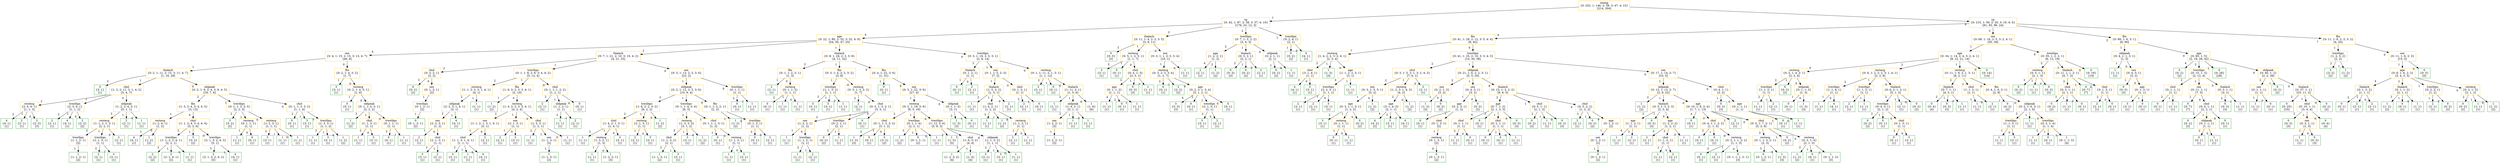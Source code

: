 digraph Tree {
node [shape=box, style=filled, fillcolor="#FFFFFF"] ;0 [color="#F4B80A", label="exang
{0: 252, 1: 146, 2: 58, 3: 47, 4: 15}
[214, 304]"]
1 [color="#F4B80A", label="cp
{0: 42, 1: 87, 2: 38, 3: 37, 4: 10}
[176, 23, 12, 3]"]
2 [color="#F4B80A", label="age
{0: 22, 1: 80, 2: 33, 3: 32, 4: 9}
[54, 50, 47, 25]"]
3 [color="#F4B80A", label="sex
{0: 4, 1: 15, 2: 15, 3: 13, 4: 7}
[46, 8]"]
4 [color="#F4B80A", label="thalach
{0: 2, 1: 11, 2: 15, 3: 11, 4: 7}
[1, 16, 29]"]
5 [color="#008000", label="3
{3: 1}
[1]"]
4 -> 5 [labeldistance=2.5, labelangle=45, headlabel="2"]
6 [color="#F4B80A", label="chol
{1: 2, 2: 11, 3: 1, 4: 2}
[5, 4, 7]"]
7 [color="#F4B80A", label="restecg
{2: 4, 4: 1}
[1, 1, 3]"]
8 [color="#008000", label="4
{4: 1}
[1]"]
7 -> 8 [labeldistance=2.5, labelangle=45, headlabel="2"]
9 [color="#008000", label="2
{2: 1}
[1]"]
7 -> 9 [labeldistance=2.5, labelangle=45, headlabel="1"]
10 [color="#008000", label="2
{2: 3}
[3]"]
7 -> 10 [labeldistance=2.5, labelangle=45, headlabel="0"]
6 -> 7 [labeldistance=2.5, labelangle=45, headlabel="2"]
11 [color="#F4B80A", label="trestbps
{2: 3, 4: 1}
[1, 1, 2]"]
12 [color="#008000", label="2
{2: 1}
[1]"]
11 -> 12 [labeldistance=2.5, labelangle=45, headlabel="2"]
13 [color="#008000", label="4
{4: 1}
[1]"]
11 -> 13 [labeldistance=2.5, labelangle=45, headlabel="1"]
14 [color="#008000", label="2
{2: 2}
[2]"]
11 -> 14 [labeldistance=2.5, labelangle=45, headlabel="0"]
6 -> 11 [labeldistance=2.5, labelangle=45, headlabel="1"]
15 [color="#F4B80A", label="oldpeak
{1: 2, 2: 4, 3: 1}
[5, 1, 1]"]
16 [color="#F4B80A", label="restecg
{1: 1, 2: 3, 3: 1}
[2, 2, 1]"]
17 [color="#F4B80A", label="trestbps
{1: 1, 2: 1}
[2]"]
18 [color="#008000", label="1
{1: 1, 2: 1}
[2]"]
17 -> 18 [labeldistance=2.5, labelangle=45, headlabel="1"]
16 -> 17 [labeldistance=2.5, labelangle=45, headlabel="2"]
19 [color="#F4B80A", label="trestbps
{2: 1, 3: 1}
[1, 1]"]
20 [color="#008000", label="2
{2: 1}
[1]"]
19 -> 20 [labeldistance=2.5, labelangle=45, headlabel="2"]
21 [color="#008000", label="3
{3: 1}
[1]"]
19 -> 21 [labeldistance=2.5, labelangle=45, headlabel="1"]
16 -> 19 [labeldistance=2.5, labelangle=45, headlabel="1"]
22 [color="#008000", label="2
{2: 1}
[1]"]
16 -> 22 [labeldistance=2.5, labelangle=45, headlabel="0"]
15 -> 16 [labeldistance=2.5, labelangle=45, headlabel="2"]
23 [color="#008000", label="2
{2: 1}
[1]"]
15 -> 23 [labeldistance=2.5, labelangle=45, headlabel="1"]
24 [color="#008000", label="1
{1: 1}
[1]"]
15 -> 24 [labeldistance=2.5, labelangle=45, headlabel="0"]
6 -> 15 [labeldistance=2.5, labelangle=45, headlabel="0"]
4 -> 6 [labeldistance=2.5, labelangle=45, headlabel="1"]
25 [color="#F4B80A", label="oldpeak
{0: 2, 1: 9, 2: 4, 3: 9, 4: 5}
[16, 7, 6]"]
26 [color="#F4B80A", label="fbs
{1: 3, 2: 4, 3: 4, 4: 5}
[3, 13]"]
27 [color="#F4B80A", label="restecg
{1: 2, 4: 1}
[1, 2]"]
28 [color="#008000", label="4
{4: 1}
[1]"]
27 -> 28 [labeldistance=2.5, labelangle=45, headlabel="1"]
29 [color="#008000", label="1
{1: 2}
[2]"]
27 -> 29 [labeldistance=2.5, labelangle=45, headlabel="0"]
26 -> 27 [labeldistance=2.5, labelangle=45, headlabel="1"]
30 [color="#F4B80A", label="chol
{1: 1, 2: 4, 3: 4, 4: 4}
[5, 2, 6]"]
31 [color="#F4B80A", label="trestbps
{1: 1, 2: 3, 4: 1}
[2, 2, 1]"]
32 [color="#008000", label="2
{2: 2}
[2]"]
31 -> 32 [labeldistance=2.5, labelangle=45, headlabel="2"]
33 [color="#008000", label="2
{2: 1, 4: 1}
[2]"]
31 -> 33 [labeldistance=2.5, labelangle=45, headlabel="1"]
34 [color="#008000", label="1
{1: 1}
[1]"]
31 -> 34 [labeldistance=2.5, labelangle=45, headlabel="0"]
30 -> 31 [labeldistance=2.5, labelangle=45, headlabel="2"]
35 [color="#008000", label="3
{3: 2}
[2]"]
30 -> 35 [labeldistance=2.5, labelangle=45, headlabel="1"]
36 [color="#F4B80A", label="trestbps
{2: 1, 3: 2, 4: 3}
[5, 1]"]
37 [color="#008000", label="3
{2: 1, 3: 2, 4: 2}
[5]"]
36 -> 37 [labeldistance=2.5, labelangle=45, headlabel="2"]
38 [color="#008000", label="4
{4: 1}
[1]"]
36 -> 38 [labeldistance=2.5, labelangle=45, headlabel="1"]
30 -> 36 [labeldistance=2.5, labelangle=45, headlabel="0"]
26 -> 30 [labeldistance=2.5, labelangle=45, headlabel="0"]
25 -> 26 [labeldistance=2.5, labelangle=45, headlabel="2"]
39 [color="#F4B80A", label="trestbps
{0: 1, 1: 3, 3: 3}
[2, 2, 3]"]
40 [color="#008000", label="3
{3: 2}
[2]"]
39 -> 40 [labeldistance=2.5, labelangle=45, headlabel="2"]
41 [color="#F4B80A", label="restecg
{0: 1, 1: 1}
[1, 1]"]
42 [color="#008000", label="1
{1: 1}
[1]"]
41 -> 42 [labeldistance=2.5, labelangle=45, headlabel="1"]
43 [color="#008000", label="0
{0: 1}
[1]"]
41 -> 43 [labeldistance=2.5, labelangle=45, headlabel="0"]
39 -> 41 [labeldistance=2.5, labelangle=45, headlabel="1"]
44 [color="#F4B80A", label="restecg
{1: 2, 3: 1}
[1, 1, 1]"]
45 [color="#008000", label="3
{3: 1}
[1]"]
44 -> 45 [labeldistance=2.5, labelangle=45, headlabel="2"]
46 [color="#008000", label="1
{1: 1}
[1]"]
44 -> 46 [labeldistance=2.5, labelangle=45, headlabel="1"]
47 [color="#008000", label="1
{1: 1}
[1]"]
44 -> 47 [labeldistance=2.5, labelangle=45, headlabel="0"]
39 -> 44 [labeldistance=2.5, labelangle=45, headlabel="0"]
25 -> 39 [labeldistance=2.5, labelangle=45, headlabel="1"]
48 [color="#F4B80A", label="chol
{0: 1, 1: 3, 3: 2}
[1, 1, 4]"]
49 [color="#008000", label="0
{0: 1}
[1]"]
48 -> 49 [labeldistance=2.5, labelangle=45, headlabel="2"]
50 [color="#008000", label="3
{3: 1}
[1]"]
48 -> 50 [labeldistance=2.5, labelangle=45, headlabel="1"]
51 [color="#F4B80A", label="trestbps
{1: 3, 3: 1}
[1, 1, 2]"]
52 [color="#008000", label="1
{1: 1}
[1]"]
51 -> 52 [labeldistance=2.5, labelangle=45, headlabel="2"]
53 [color="#008000", label="3
{3: 1}
[1]"]
51 -> 53 [labeldistance=2.5, labelangle=45, headlabel="1"]
54 [color="#008000", label="1
{1: 2}
[2]"]
51 -> 54 [labeldistance=2.5, labelangle=45, headlabel="0"]
48 -> 51 [labeldistance=2.5, labelangle=45, headlabel="0"]
25 -> 48 [labeldistance=2.5, labelangle=45, headlabel="0"]
4 -> 25 [labeldistance=2.5, labelangle=45, headlabel="0"]
3 -> 4 [labeldistance=2.5, labelangle=45, headlabel="1"]
55 [color="#F4B80A", label="fbs
{0: 2, 1: 4, 3: 2}
[1, 7]"]
56 [color="#008000", label="3
{3: 1}
[1]"]
55 -> 56 [labeldistance=2.5, labelangle=45, headlabel="1"]
57 [color="#F4B80A", label="restecg
{0: 2, 1: 4, 3: 1}
[1, 6]"]
58 [color="#008000", label="0
{0: 1}
[1]"]
57 -> 58 [labeldistance=2.5, labelangle=45, headlabel="1"]
59 [color="#F4B80A", label="oldpeak
{0: 1, 1: 4, 3: 1}
[2, 2, 2]"]
60 [color="#008000", label="1
{1: 2}
[2]"]
59 -> 60 [labeldistance=2.5, labelangle=45, headlabel="2"]
61 [color="#F4B80A", label="chol
{1: 1, 3: 1}
[1, 1]"]
62 [color="#008000", label="1
{1: 1}
[1]"]
61 -> 62 [labeldistance=2.5, labelangle=45, headlabel="2"]
63 [color="#008000", label="3
{3: 1}
[1]"]
61 -> 63 [labeldistance=2.5, labelangle=45, headlabel="0"]
59 -> 61 [labeldistance=2.5, labelangle=45, headlabel="1"]
64 [color="#F4B80A", label="trestbps
{0: 1, 1: 1}
[1, 1]"]
65 [color="#008000", label="0
{0: 1}
[1]"]
64 -> 65 [labeldistance=2.5, labelangle=45, headlabel="2"]
66 [color="#008000", label="1
{1: 1}
[1]"]
64 -> 66 [labeldistance=2.5, labelangle=45, headlabel="1"]
59 -> 64 [labeldistance=2.5, labelangle=45, headlabel="0"]
57 -> 59 [labeldistance=2.5, labelangle=45, headlabel="0"]
55 -> 57 [labeldistance=2.5, labelangle=45, headlabel="0"]
3 -> 55 [labeldistance=2.5, labelangle=45, headlabel="0"]
2 -> 3 [labeldistance=2.5, labelangle=45, headlabel="4"]
67 [color="#F4B80A", label="thalach
{0: 7, 1: 21, 2: 10, 3: 10, 4: 2}
[4, 21, 25]"]
68 [color="#F4B80A", label="chol
{0: 3, 2: 1}
[2, 2]"]
69 [color="#008000", label="0
{0: 2}
[2]"]
68 -> 69 [labeldistance=2.5, labelangle=45, headlabel="2"]
70 [color="#F4B80A", label="sex
{0: 1, 2: 1}
[2]"]
71 [color="#F4B80A", label="trestbps
{0: 1, 2: 1}
[2]"]
72 [color="#008000", label="0
{0: 1, 2: 1}
[2]"]
71 -> 72 [labeldistance=2.5, labelangle=45, headlabel="1"]
70 -> 71 [labeldistance=2.5, labelangle=45, headlabel="1"]
68 -> 70 [labeldistance=2.5, labelangle=45, headlabel="0"]
67 -> 68 [labeldistance=2.5, labelangle=45, headlabel="2"]
73 [color="#F4B80A", label="trestbps
{0: 1, 1: 8, 2: 6, 3: 4, 4: 2}
[5, 12, 4]"]
74 [color="#F4B80A", label="restecg
{1: 1, 2: 2, 3: 1, 4: 1}
[4, 1]"]
75 [color="#F4B80A", label="oldpeak
{2: 2, 3: 1, 4: 1}
[3, 1]"]
76 [color="#F4B80A", label="sex
{2: 2, 3: 1}
[1, 2]"]
77 [color="#008000", label="2
{2: 1}
[1]"]
76 -> 77 [labeldistance=2.5, labelangle=45, headlabel="1"]
78 [color="#F4B80A", label="chol
{2: 1, 3: 1}
[1, 1]"]
79 [color="#008000", label="3
{3: 1}
[1]"]
78 -> 79 [labeldistance=2.5, labelangle=45, headlabel="2"]
80 [color="#008000", label="2
{2: 1}
[1]"]
78 -> 80 [labeldistance=2.5, labelangle=45, headlabel="1"]
76 -> 78 [labeldistance=2.5, labelangle=45, headlabel="0"]
75 -> 76 [labeldistance=2.5, labelangle=45, headlabel="2"]
81 [color="#008000", label="4
{4: 1}
[1]"]
75 -> 81 [labeldistance=2.5, labelangle=45, headlabel="1"]
74 -> 75 [labeldistance=2.5, labelangle=45, headlabel="2"]
82 [color="#008000", label="1
{1: 1}
[1]"]
74 -> 82 [labeldistance=2.5, labelangle=45, headlabel="1"]
73 -> 74 [labeldistance=2.5, labelangle=45, headlabel="2"]
83 [color="#F4B80A", label="fbs
{1: 6, 2: 2, 3: 3, 4: 1}
[2, 10]"]
84 [color="#008000", label="1
{1: 2}
[2]"]
83 -> 84 [labeldistance=2.5, labelangle=45, headlabel="1"]
85 [color="#F4B80A", label="restecg
{1: 4, 2: 2, 3: 3, 4: 1}
[4, 2, 4]"]
86 [color="#F4B80A", label="sex
{1: 1, 2: 1, 3: 1, 4: 1}
[3, 1]"]
87 [color="#F4B80A", label="chol
{1: 1, 3: 1, 4: 1}
[1, 1, 1]"]
88 [color="#008000", label="3
{3: 1}
[1]"]
87 -> 88 [labeldistance=2.5, labelangle=45, headlabel="2"]
89 [color="#008000", label="1
{1: 1}
[1]"]
87 -> 89 [labeldistance=2.5, labelangle=45, headlabel="1"]
90 [color="#008000", label="4
{4: 1}
[1]"]
87 -> 90 [labeldistance=2.5, labelangle=45, headlabel="0"]
86 -> 87 [labeldistance=2.5, labelangle=45, headlabel="1"]
91 [color="#008000", label="2
{2: 1}
[1]"]
86 -> 91 [labeldistance=2.5, labelangle=45, headlabel="0"]
85 -> 86 [labeldistance=2.5, labelangle=45, headlabel="2"]
92 [color="#F4B80A", label="sex
{2: 1, 3: 1}
[1, 1]"]
93 [color="#008000", label="2
{2: 1}
[1]"]
92 -> 93 [labeldistance=2.5, labelangle=45, headlabel="1"]
94 [color="#008000", label="3
{3: 1}
[1]"]
92 -> 94 [labeldistance=2.5, labelangle=45, headlabel="0"]
85 -> 92 [labeldistance=2.5, labelangle=45, headlabel="1"]
95 [color="#F4B80A", label="chol
{1: 3, 3: 1}
[1, 2, 1]"]
96 [color="#008000", label="1
{1: 1}
[1]"]
95 -> 96 [labeldistance=2.5, labelangle=45, headlabel="2"]
97 [color="#F4B80A", label="sex
{1: 1, 3: 1}
[2]"]
98 [color="#008000", label="1
{1: 1, 3: 1}
[2]"]
97 -> 98 [labeldistance=2.5, labelangle=45, headlabel="1"]
95 -> 97 [labeldistance=2.5, labelangle=45, headlabel="1"]
99 [color="#008000", label="1
{1: 1}
[1]"]
95 -> 99 [labeldistance=2.5, labelangle=45, headlabel="0"]
85 -> 95 [labeldistance=2.5, labelangle=45, headlabel="0"]
83 -> 85 [labeldistance=2.5, labelangle=45, headlabel="0"]
73 -> 83 [labeldistance=2.5, labelangle=45, headlabel="1"]
100 [color="#F4B80A", label="chol
{0: 1, 1: 1, 2: 2}
[1, 2, 1]"]
101 [color="#008000", label="2
{2: 1}
[1]"]
100 -> 101 [labeldistance=2.5, labelangle=45, headlabel="2"]
102 [color="#F4B80A", label="oldpeak
{1: 1, 2: 1}
[1, 1]"]
103 [color="#008000", label="1
{1: 1}
[1]"]
102 -> 103 [labeldistance=2.5, labelangle=45, headlabel="2"]
104 [color="#008000", label="2
{2: 1}
[1]"]
102 -> 104 [labeldistance=2.5, labelangle=45, headlabel="1"]
100 -> 102 [labeldistance=2.5, labelangle=45, headlabel="1"]
105 [color="#008000", label="0
{0: 1}
[1]"]
100 -> 105 [labeldistance=2.5, labelangle=45, headlabel="0"]
73 -> 100 [labeldistance=2.5, labelangle=45, headlabel="0"]
67 -> 73 [labeldistance=2.5, labelangle=45, headlabel="1"]
106 [color="#F4B80A", label="sex
{0: 3, 1: 13, 2: 3, 3: 6}
[23, 2]"]
107 [color="#F4B80A", label="oldpeak
{0: 2, 1: 12, 2: 3, 3: 6}
[10, 9, 4]"]
108 [color="#F4B80A", label="trestbps
{1: 6, 2: 2, 3: 2}
[6, 2, 2]"]
109 [color="#F4B80A", label="chol
{1: 4, 2: 1, 3: 1}
[1, 4, 1]"]
110 [color="#008000", label="1
{1: 1}
[1]"]
109 -> 110 [labeldistance=2.5, labelangle=45, headlabel="2"]
111 [color="#F4B80A", label="restecg
{1: 3, 2: 1}
[1, 3]"]
112 [color="#008000", label="1
{1: 1}
[1]"]
111 -> 112 [labeldistance=2.5, labelangle=45, headlabel="1"]
113 [color="#008000", label="1
{1: 2, 2: 1}
[3]"]
111 -> 113 [labeldistance=2.5, labelangle=45, headlabel="0"]
109 -> 111 [labeldistance=2.5, labelangle=45, headlabel="1"]
114 [color="#008000", label="3
{3: 1}
[1]"]
109 -> 114 [labeldistance=2.5, labelangle=45, headlabel="0"]
108 -> 109 [labeldistance=2.5, labelangle=45, headlabel="2"]
115 [color="#F4B80A", label="restecg
{2: 1, 3: 1}
[1, 1]"]
116 [color="#008000", label="2
{2: 1}
[1]"]
115 -> 116 [labeldistance=2.5, labelangle=45, headlabel="1"]
117 [color="#008000", label="3
{3: 1}
[1]"]
115 -> 117 [labeldistance=2.5, labelangle=45, headlabel="0"]
108 -> 115 [labeldistance=2.5, labelangle=45, headlabel="1"]
118 [color="#008000", label="1
{1: 2}
[2]"]
108 -> 118 [labeldistance=2.5, labelangle=45, headlabel="0"]
107 -> 108 [labeldistance=2.5, labelangle=45, headlabel="2"]
119 [color="#F4B80A", label="trestbps
{0: 1, 1: 4, 3: 4}
[6, 3]"]
120 [color="#F4B80A", label="restecg
{1: 3, 3: 3}
[3, 1, 2]"]
121 [color="#F4B80A", label="chol
{1: 1, 3: 2}
[2, 1]"]
122 [color="#008000", label="1
{1: 1, 3: 1}
[2]"]
121 -> 122 [labeldistance=2.5, labelangle=45, headlabel="2"]
123 [color="#008000", label="3
{3: 1}
[1]"]
121 -> 123 [labeldistance=2.5, labelangle=45, headlabel="1"]
120 -> 121 [labeldistance=2.5, labelangle=45, headlabel="2"]
124 [color="#008000", label="3
{3: 1}
[1]"]
120 -> 124 [labeldistance=2.5, labelangle=45, headlabel="1"]
125 [color="#008000", label="1
{1: 2}
[2]"]
120 -> 125 [labeldistance=2.5, labelangle=45, headlabel="0"]
119 -> 120 [labeldistance=2.5, labelangle=45, headlabel="2"]
126 [color="#F4B80A", label="chol
{0: 1, 1: 1, 3: 1}
[1, 2]"]
127 [color="#008000", label="0
{0: 1}
[1]"]
126 -> 127 [labeldistance=2.5, labelangle=45, headlabel="1"]
128 [color="#F4B80A", label="restecg
{1: 1, 3: 1}
[1, 1]"]
129 [color="#008000", label="1
{1: 1}
[1]"]
128 -> 129 [labeldistance=2.5, labelangle=45, headlabel="1"]
130 [color="#008000", label="3
{3: 1}
[1]"]
128 -> 130 [labeldistance=2.5, labelangle=45, headlabel="0"]
126 -> 128 [labeldistance=2.5, labelangle=45, headlabel="0"]
119 -> 126 [labeldistance=2.5, labelangle=45, headlabel="1"]
107 -> 119 [labeldistance=2.5, labelangle=45, headlabel="1"]
131 [color="#F4B80A", label="fbs
{0: 1, 1: 2, 2: 1}
[2, 2]"]
132 [color="#008000", label="1
{1: 2}
[2]"]
131 -> 132 [labeldistance=2.5, labelangle=45, headlabel="1"]
133 [color="#F4B80A", label="trestbps
{0: 1, 2: 1}
[1, 1]"]
134 [color="#008000", label="0
{0: 1}
[1]"]
133 -> 134 [labeldistance=2.5, labelangle=45, headlabel="2"]
135 [color="#008000", label="2
{2: 1}
[1]"]
133 -> 135 [labeldistance=2.5, labelangle=45, headlabel="0"]
131 -> 133 [labeldistance=2.5, labelangle=45, headlabel="0"]
107 -> 131 [labeldistance=2.5, labelangle=45, headlabel="0"]
106 -> 107 [labeldistance=2.5, labelangle=45, headlabel="1"]
136 [color="#F4B80A", label="trestbps
{0: 1, 1: 1}
[1, 1]"]
137 [color="#008000", label="0
{0: 1}
[1]"]
136 -> 137 [labeldistance=2.5, labelangle=45, headlabel="2"]
138 [color="#008000", label="1
{1: 1}
[1]"]
136 -> 138 [labeldistance=2.5, labelangle=45, headlabel="1"]
106 -> 136 [labeldistance=2.5, labelangle=45, headlabel="0"]
67 -> 106 [labeldistance=2.5, labelangle=45, headlabel="0"]
2 -> 67 [labeldistance=2.5, labelangle=45, headlabel="2"]
139 [color="#F4B80A", label="thalach
{0: 8, 1: 28, 2: 3, 3: 8}
[4, 11, 32]"]
140 [color="#F4B80A", label="fbs
{0: 1, 1: 2, 2: 1}
[1, 3]"]
141 [color="#008000", label="2
{2: 1}
[1]"]
140 -> 141 [labeldistance=2.5, labelangle=45, headlabel="1"]
142 [color="#F4B80A", label="restecg
{0: 1, 1: 2}
[1, 1, 1]"]
143 [color="#008000", label="0
{0: 1}
[1]"]
142 -> 143 [labeldistance=2.5, labelangle=45, headlabel="2"]
144 [color="#008000", label="1
{1: 1}
[1]"]
142 -> 144 [labeldistance=2.5, labelangle=45, headlabel="1"]
145 [color="#008000", label="1
{1: 1}
[1]"]
142 -> 145 [labeldistance=2.5, labelangle=45, headlabel="0"]
140 -> 142 [labeldistance=2.5, labelangle=45, headlabel="0"]
139 -> 140 [labeldistance=2.5, labelangle=45, headlabel="2"]
146 [color="#F4B80A", label="fbs
{0: 3, 1: 4, 2: 2, 3: 2}
[3, 8]"]
147 [color="#F4B80A", label="trestbps
{1: 1, 3: 2}
[1, 1, 1]"]
148 [color="#008000", label="3
{3: 1}
[1]"]
147 -> 148 [labeldistance=2.5, labelangle=45, headlabel="2"]
149 [color="#008000", label="3
{3: 1}
[1]"]
147 -> 149 [labeldistance=2.5, labelangle=45, headlabel="1"]
150 [color="#008000", label="1
{1: 1}
[1]"]
147 -> 150 [labeldistance=2.5, labelangle=45, headlabel="0"]
146 -> 147 [labeldistance=2.5, labelangle=45, headlabel="1"]
151 [color="#F4B80A", label="restecg
{0: 3, 1: 3, 2: 2}
[1, 7]"]
152 [color="#008000", label="2
{2: 1}
[1]"]
151 -> 152 [labeldistance=2.5, labelangle=45, headlabel="2"]
153 [color="#F4B80A", label="chol
{0: 3, 1: 3, 2: 1}
[3, 3, 1]"]
154 [color="#F4B80A", label="sex
{1: 2, 2: 1}
[1, 2]"]
155 [color="#008000", label="1
{1: 1}
[1]"]
154 -> 155 [labeldistance=2.5, labelangle=45, headlabel="1"]
156 [color="#F4B80A", label="trestbps
{1: 1, 2: 1}
[1, 1]"]
157 [color="#008000", label="1
{1: 1}
[1]"]
156 -> 157 [labeldistance=2.5, labelangle=45, headlabel="2"]
158 [color="#008000", label="2
{2: 1}
[1]"]
156 -> 158 [labeldistance=2.5, labelangle=45, headlabel="1"]
154 -> 156 [labeldistance=2.5, labelangle=45, headlabel="0"]
153 -> 154 [labeldistance=2.5, labelangle=45, headlabel="2"]
159 [color="#F4B80A", label="trestbps
{0: 2, 1: 1}
[2, 1]"]
160 [color="#008000", label="0
{0: 2}
[2]"]
159 -> 160 [labeldistance=2.5, labelangle=45, headlabel="2"]
161 [color="#008000", label="1
{1: 1}
[1]"]
159 -> 161 [labeldistance=2.5, labelangle=45, headlabel="1"]
153 -> 159 [labeldistance=2.5, labelangle=45, headlabel="1"]
162 [color="#008000", label="0
{0: 1}
[1]"]
153 -> 162 [labeldistance=2.5, labelangle=45, headlabel="0"]
151 -> 153 [labeldistance=2.5, labelangle=45, headlabel="0"]
146 -> 151 [labeldistance=2.5, labelangle=45, headlabel="0"]
139 -> 146 [labeldistance=2.5, labelangle=45, headlabel="1"]
163 [color="#F4B80A", label="fbs
{0: 4, 1: 22, 3: 6}
[1, 31]"]
164 [color="#008000", label="0
{0: 1}
[1]"]
163 -> 164 [labeldistance=2.5, labelangle=45, headlabel="1"]
165 [color="#F4B80A", label="sex
{0: 3, 1: 22, 3: 6}
[27, 4]"]
166 [color="#F4B80A", label="restecg
{0: 2, 1: 19, 3: 6}
[6, 5, 16]"]
167 [color="#F4B80A", label="chol
{0: 1, 1: 3, 3: 2}
[3, 1, 2]"]
168 [color="#008000", label="1
{1: 3}
[3]"]
167 -> 168 [labeldistance=2.5, labelangle=45, headlabel="2"]
169 [color="#008000", label="0
{0: 1}
[1]"]
167 -> 169 [labeldistance=2.5, labelangle=45, headlabel="1"]
170 [color="#008000", label="3
{3: 2}
[2]"]
167 -> 170 [labeldistance=2.5, labelangle=45, headlabel="0"]
166 -> 167 [labeldistance=2.5, labelangle=45, headlabel="2"]
171 [color="#F4B80A", label="trestbps
{0: 1, 1: 4}
[2, 2, 1]"]
172 [color="#008000", label="1
{1: 2}
[2]"]
171 -> 172 [labeldistance=2.5, labelangle=45, headlabel="2"]
173 [color="#008000", label="0
{0: 1, 1: 1}
[2]"]
171 -> 173 [labeldistance=2.5, labelangle=45, headlabel="1"]
174 [color="#008000", label="1
{1: 1}
[1]"]
171 -> 174 [labeldistance=2.5, labelangle=45, headlabel="0"]
166 -> 171 [labeldistance=2.5, labelangle=45, headlabel="1"]
175 [color="#F4B80A", label="trestbps
{1: 12, 3: 4}
[5, 8, 3]"]
176 [color="#008000", label="1
{1: 5}
[5]"]
175 -> 176 [labeldistance=2.5, labelangle=45, headlabel="2"]
177 [color="#F4B80A", label="chol
{1: 6, 3: 2}
[4, 4]"]
178 [color="#008000", label="1
{1: 2, 3: 2}
[4]"]
177 -> 178 [labeldistance=2.5, labelangle=45, headlabel="2"]
179 [color="#008000", label="1
{1: 4}
[4]"]
177 -> 179 [labeldistance=2.5, labelangle=45, headlabel="1"]
175 -> 177 [labeldistance=2.5, labelangle=45, headlabel="1"]
180 [color="#F4B80A", label="oldpeak
{1: 1, 3: 2}
[1, 1, 1]"]
181 [color="#008000", label="3
{3: 1}
[1]"]
180 -> 181 [labeldistance=2.5, labelangle=45, headlabel="2"]
182 [color="#008000", label="3
{3: 1}
[1]"]
180 -> 182 [labeldistance=2.5, labelangle=45, headlabel="1"]
183 [color="#008000", label="1
{1: 1}
[1]"]
180 -> 183 [labeldistance=2.5, labelangle=45, headlabel="0"]
175 -> 180 [labeldistance=2.5, labelangle=45, headlabel="0"]
166 -> 175 [labeldistance=2.5, labelangle=45, headlabel="0"]
165 -> 166 [labeldistance=2.5, labelangle=45, headlabel="1"]
184 [color="#F4B80A", label="oldpeak
{0: 1, 1: 3}
[3, 1]"]
185 [color="#008000", label="1
{1: 3}
[3]"]
184 -> 185 [labeldistance=2.5, labelangle=45, headlabel="2"]
186 [color="#008000", label="0
{0: 1}
[1]"]
184 -> 186 [labeldistance=2.5, labelangle=45, headlabel="1"]
165 -> 184 [labeldistance=2.5, labelangle=45, headlabel="0"]
163 -> 165 [labeldistance=2.5, labelangle=45, headlabel="0"]
139 -> 163 [labeldistance=2.5, labelangle=45, headlabel="0"]
2 -> 139 [labeldistance=2.5, labelangle=45, headlabel="1"]
187 [color="#F4B80A", label="trestbps
{0: 3, 1: 16, 2: 5, 3: 1}
[2, 9, 14]"]
188 [color="#F4B80A", label="thalach
{0: 1, 2: 1}
[1, 1]"]
189 [color="#008000", label="0
{0: 1}
[1]"]
188 -> 189 [labeldistance=2.5, labelangle=45, headlabel="1"]
190 [color="#008000", label="2
{2: 1}
[1]"]
188 -> 190 [labeldistance=2.5, labelangle=45, headlabel="0"]
187 -> 188 [labeldistance=2.5, labelangle=45, headlabel="2"]
191 [color="#F4B80A", label="sex
{0: 1, 1: 5, 2: 3}
[7, 2]"]
192 [color="#F4B80A", label="thalach
{1: 5, 2: 2}
[1, 5, 1]"]
193 [color="#008000", label="1
{1: 1}
[1]"]
192 -> 193 [labeldistance=2.5, labelangle=45, headlabel="2"]
194 [color="#F4B80A", label="chol
{1: 4, 2: 1}
[1, 2, 2]"]
195 [color="#008000", label="1
{1: 1}
[1]"]
194 -> 195 [labeldistance=2.5, labelangle=45, headlabel="2"]
196 [color="#008000", label="1
{1: 2}
[2]"]
194 -> 196 [labeldistance=2.5, labelangle=45, headlabel="1"]
197 [color="#F4B80A", label="restecg
{1: 1, 2: 1}
[1, 1]"]
198 [color="#008000", label="2
{2: 1}
[1]"]
197 -> 198 [labeldistance=2.5, labelangle=45, headlabel="1"]
199 [color="#008000", label="1
{1: 1}
[1]"]
197 -> 199 [labeldistance=2.5, labelangle=45, headlabel="0"]
194 -> 197 [labeldistance=2.5, labelangle=45, headlabel="0"]
192 -> 194 [labeldistance=2.5, labelangle=45, headlabel="1"]
200 [color="#008000", label="2
{2: 1}
[1]"]
192 -> 200 [labeldistance=2.5, labelangle=45, headlabel="0"]
191 -> 192 [labeldistance=2.5, labelangle=45, headlabel="1"]
201 [color="#F4B80A", label="chol
{0: 1, 2: 1}
[1, 1]"]
202 [color="#008000", label="2
{2: 1}
[1]"]
201 -> 202 [labeldistance=2.5, labelangle=45, headlabel="2"]
203 [color="#008000", label="0
{0: 1}
[1]"]
201 -> 203 [labeldistance=2.5, labelangle=45, headlabel="1"]
191 -> 201 [labeldistance=2.5, labelangle=45, headlabel="0"]
187 -> 191 [labeldistance=2.5, labelangle=45, headlabel="1"]
204 [color="#F4B80A", label="restecg
{0: 1, 1: 11, 2: 1, 3: 1}
[1, 1, 12]"]
205 [color="#008000", label="3
{3: 1}
[1]"]
204 -> 205 [labeldistance=2.5, labelangle=45, headlabel="2"]
206 [color="#008000", label="0
{0: 1}
[1]"]
204 -> 206 [labeldistance=2.5, labelangle=45, headlabel="1"]
207 [color="#F4B80A", label="thalach
{1: 11, 2: 1}
[1, 5, 6]"]
208 [color="#008000", label="1
{1: 1}
[1]"]
207 -> 208 [labeldistance=2.5, labelangle=45, headlabel="2"]
209 [color="#F4B80A", label="oldpeak
{1: 4, 2: 1}
[3, 1, 1]"]
210 [color="#F4B80A", label="sex
{1: 2, 2: 1}
[3]"]
211 [color="#008000", label="1
{1: 2, 2: 1}
[3]"]
210 -> 211 [labeldistance=2.5, labelangle=45, headlabel="1"]
209 -> 210 [labeldistance=2.5, labelangle=45, headlabel="2"]
212 [color="#008000", label="1
{1: 1}
[1]"]
209 -> 212 [labeldistance=2.5, labelangle=45, headlabel="1"]
213 [color="#008000", label="1
{1: 1}
[1]"]
209 -> 213 [labeldistance=2.5, labelangle=45, headlabel="0"]
207 -> 209 [labeldistance=2.5, labelangle=45, headlabel="1"]
214 [color="#008000", label="1
{1: 6}
[6]"]
207 -> 214 [labeldistance=2.5, labelangle=45, headlabel="0"]
204 -> 207 [labeldistance=2.5, labelangle=45, headlabel="0"]
187 -> 204 [labeldistance=2.5, labelangle=45, headlabel="0"]
2 -> 187 [labeldistance=2.5, labelangle=45, headlabel="0"]
1 -> 2 [labeldistance=2.5, labelangle=45, headlabel="4"]
215 [color="#F4B80A", label="thalach
{0: 11, 1: 4, 2: 3, 3: 5}
[3, 9, 11]"]
216 [color="#008000", label="0
{0: 3}
[3]"]
215 -> 216 [labeldistance=2.5, labelangle=45, headlabel="2"]
217 [color="#F4B80A", label="restecg
{0: 5, 1: 3, 3: 1}
[1, 1, 7]"]
218 [color="#008000", label="3
{3: 1}
[1]"]
217 -> 218 [labeldistance=2.5, labelangle=45, headlabel="2"]
219 [color="#008000", label="0
{0: 1}
[1]"]
217 -> 219 [labeldistance=2.5, labelangle=45, headlabel="1"]
220 [color="#F4B80A", label="chol
{0: 4, 1: 3}
[3, 3, 1]"]
221 [color="#F4B80A", label="age
{0: 1, 1: 2}
[1, 1, 1]"]
222 [color="#008000", label="1
{1: 1}
[1]"]
221 -> 222 [labeldistance=2.5, labelangle=45, headlabel="4"]
223 [color="#008000", label="0
{0: 1}
[1]"]
221 -> 223 [labeldistance=2.5, labelangle=45, headlabel="2"]
224 [color="#008000", label="1
{1: 1}
[1]"]
221 -> 224 [labeldistance=2.5, labelangle=45, headlabel="1"]
220 -> 221 [labeldistance=2.5, labelangle=45, headlabel="2"]
225 [color="#008000", label="0
{0: 3}
[3]"]
220 -> 225 [labeldistance=2.5, labelangle=45, headlabel="1"]
226 [color="#008000", label="1
{1: 1}
[1]"]
220 -> 226 [labeldistance=2.5, labelangle=45, headlabel="0"]
217 -> 220 [labeldistance=2.5, labelangle=45, headlabel="0"]
215 -> 217 [labeldistance=2.5, labelangle=45, headlabel="1"]
227 [color="#F4B80A", label="sex
{0: 3, 1: 1, 2: 3, 3: 4}
[10, 1]"]
228 [color="#F4B80A", label="restecg
{0: 3, 2: 3, 3: 4}
[1, 2, 7]"]
229 [color="#008000", label="0
{0: 1}
[1]"]
228 -> 229 [labeldistance=2.5, labelangle=45, headlabel="2"]
230 [color="#008000", label="2
{2: 2}
[2]"]
228 -> 230 [labeldistance=2.5, labelangle=45, headlabel="1"]
231 [color="#F4B80A", label="age
{0: 2, 2: 1, 3: 4}
[3, 1, 2, 1]"]
232 [color="#008000", label="3
{3: 3}
[3]"]
231 -> 232 [labeldistance=2.5, labelangle=45, headlabel="4"]
233 [color="#008000", label="0
{0: 1}
[1]"]
231 -> 233 [labeldistance=2.5, labelangle=45, headlabel="2"]
234 [color="#F4B80A", label="trestbps
{2: 1, 3: 1}
[1, 1]"]
235 [color="#008000", label="3
{3: 1}
[1]"]
234 -> 235 [labeldistance=2.5, labelangle=45, headlabel="2"]
236 [color="#008000", label="2
{2: 1}
[1]"]
234 -> 236 [labeldistance=2.5, labelangle=45, headlabel="0"]
231 -> 234 [labeldistance=2.5, labelangle=45, headlabel="1"]
237 [color="#008000", label="0
{0: 1}
[1]"]
231 -> 237 [labeldistance=2.5, labelangle=45, headlabel="0"]
228 -> 231 [labeldistance=2.5, labelangle=45, headlabel="0"]
227 -> 228 [labeldistance=2.5, labelangle=45, headlabel="1"]
238 [color="#008000", label="1
{1: 1}
[1]"]
227 -> 238 [labeldistance=2.5, labelangle=45, headlabel="0"]
215 -> 227 [labeldistance=2.5, labelangle=45, headlabel="0"]
1 -> 215 [labeldistance=2.5, labelangle=45, headlabel="3"]
239 [color="#F4B80A", label="trestbps
{0: 7, 1: 3, 2: 2}
[3, 6, 3]"]
240 [color="#F4B80A", label="age
{1: 2, 2: 1}
[1, 2]"]
241 [color="#008000", label="2
{2: 1}
[1]"]
240 -> 241 [labeldistance=2.5, labelangle=45, headlabel="4"]
242 [color="#008000", label="1
{1: 2}
[2]"]
240 -> 242 [labeldistance=2.5, labelangle=45, headlabel="2"]
239 -> 240 [labeldistance=2.5, labelangle=45, headlabel="2"]
243 [color="#F4B80A", label="thalach
{0: 5, 2: 1}
[3, 2, 1]"]
244 [color="#008000", label="0
{0: 3}
[3]"]
243 -> 244 [labeldistance=2.5, labelangle=45, headlabel="2"]
245 [color="#008000", label="0
{0: 2}
[2]"]
243 -> 245 [labeldistance=2.5, labelangle=45, headlabel="1"]
246 [color="#008000", label="2
{2: 1}
[1]"]
243 -> 246 [labeldistance=2.5, labelangle=45, headlabel="0"]
239 -> 243 [labeldistance=2.5, labelangle=45, headlabel="1"]
247 [color="#F4B80A", label="oldpeak
{0: 2, 1: 1}
[2, 1]"]
248 [color="#008000", label="0
{0: 2}
[2]"]
247 -> 248 [labeldistance=2.5, labelangle=45, headlabel="1"]
249 [color="#008000", label="1
{1: 1}
[1]"]
247 -> 249 [labeldistance=2.5, labelangle=45, headlabel="0"]
239 -> 247 [labeldistance=2.5, labelangle=45, headlabel="0"]
1 -> 239 [labeldistance=2.5, labelangle=45, headlabel="2"]
250 [color="#F4B80A", label="trestbps
{0: 2, 4: 1}
[2, 1]"]
251 [color="#008000", label="0
{0: 2}
[2]"]
250 -> 251 [labeldistance=2.5, labelangle=45, headlabel="1"]
252 [color="#008000", label="4
{4: 1}
[1]"]
250 -> 252 [labeldistance=2.5, labelangle=45, headlabel="0"]
1 -> 250 [labeldistance=2.5, labelangle=45, headlabel="1"]
0 -> 1 [labeldistance=2.5, labelangle=45, headlabel="1"]
253 [color="#F4B80A", label="cp
{0: 210, 1: 59, 2: 20, 3: 10, 4: 5}
[91, 93, 96, 24]"]
254 [color="#F4B80A", label="fbs
{0: 41, 1: 29, 2: 12, 3: 5, 4: 4}
[9, 82]"]
255 [color="#F4B80A", label="restecg
{1: 4, 2: 2, 3: 2, 4: 1}
[2, 3, 4]"]
256 [color="#F4B80A", label="chol
{3: 1, 4: 1}
[1, 1]"]
257 [color="#008000", label="4
{4: 1}
[1]"]
256 -> 257 [labeldistance=2.5, labelangle=45, headlabel="2"]
258 [color="#008000", label="3
{3: 1}
[1]"]
256 -> 258 [labeldistance=2.5, labelangle=45, headlabel="0"]
255 -> 256 [labeldistance=2.5, labelangle=45, headlabel="2"]
259 [color="#008000", label="1
{1: 3}
[3]"]
255 -> 259 [labeldistance=2.5, labelangle=45, headlabel="1"]
260 [color="#F4B80A", label="age
{1: 1, 2: 2, 3: 1}
[3, 1]"]
261 [color="#F4B80A", label="trestbps
{2: 2, 3: 1}
[1, 1, 1]"]
262 [color="#008000", label="2
{2: 1}
[1]"]
261 -> 262 [labeldistance=2.5, labelangle=45, headlabel="2"]
263 [color="#008000", label="2
{2: 1}
[1]"]
261 -> 263 [labeldistance=2.5, labelangle=45, headlabel="1"]
264 [color="#008000", label="3
{3: 1}
[1]"]
261 -> 264 [labeldistance=2.5, labelangle=45, headlabel="0"]
260 -> 261 [labeldistance=2.5, labelangle=45, headlabel="4"]
265 [color="#008000", label="1
{1: 1}
[1]"]
260 -> 265 [labeldistance=2.5, labelangle=45, headlabel="1"]
255 -> 260 [labeldistance=2.5, labelangle=45, headlabel="0"]
254 -> 255 [labeldistance=2.5, labelangle=45, headlabel="1"]
266 [color="#F4B80A", label="trestbps
{0: 41, 1: 25, 2: 10, 3: 3, 4: 3}
[14, 30, 38]"]
267 [color="#F4B80A", label="chol
{0: 3, 1: 5, 2: 1, 3: 2, 4: 3}
[7, 6, 1]"]
268 [color="#F4B80A", label="sex
{0: 3, 1: 3, 3: 1}
[5, 2]"]
269 [color="#F4B80A", label="age
{0: 3, 1: 1, 3: 1}
[1, 2, 2]"]
270 [color="#008000", label="3
{3: 1}
[1]"]
269 -> 270 [labeldistance=2.5, labelangle=45, headlabel="2"]
271 [color="#F4B80A", label="restecg
{0: 1, 1: 1}
[1, 1]"]
272 [color="#008000", label="0
{0: 1}
[1]"]
271 -> 272 [labeldistance=2.5, labelangle=45, headlabel="1"]
273 [color="#008000", label="1
{1: 1}
[1]"]
271 -> 273 [labeldistance=2.5, labelangle=45, headlabel="0"]
269 -> 271 [labeldistance=2.5, labelangle=45, headlabel="1"]
274 [color="#008000", label="0
{0: 2}
[2]"]
269 -> 274 [labeldistance=2.5, labelangle=45, headlabel="0"]
268 -> 269 [labeldistance=2.5, labelangle=45, headlabel="1"]
275 [color="#008000", label="1
{1: 2}
[2]"]
268 -> 275 [labeldistance=2.5, labelangle=45, headlabel="0"]
267 -> 268 [labeldistance=2.5, labelangle=45, headlabel="2"]
276 [color="#F4B80A", label="restecg
{1: 2, 3: 1, 4: 3}
[4, 2]"]
277 [color="#F4B80A", label="age
{3: 1, 4: 3}
[2, 1, 1]"]
278 [color="#008000", label="4
{4: 2}
[2]"]
277 -> 278 [labeldistance=2.5, labelangle=45, headlabel="4"]
279 [color="#008000", label="3
{3: 1}
[1]"]
277 -> 279 [labeldistance=2.5, labelangle=45, headlabel="2"]
280 [color="#008000", label="4
{4: 1}
[1]"]
277 -> 280 [labeldistance=2.5, labelangle=45, headlabel="1"]
276 -> 277 [labeldistance=2.5, labelangle=45, headlabel="2"]
281 [color="#008000", label="1
{1: 2}
[2]"]
276 -> 281 [labeldistance=2.5, labelangle=45, headlabel="0"]
267 -> 276 [labeldistance=2.5, labelangle=45, headlabel="1"]
282 [color="#008000", label="2
{2: 1}
[1]"]
267 -> 282 [labeldistance=2.5, labelangle=45, headlabel="0"]
266 -> 267 [labeldistance=2.5, labelangle=45, headlabel="2"]
283 [color="#F4B80A", label="oldpeak
{0: 21, 1: 6, 2: 2, 3: 1}
[5, 5, 20]"]
284 [color="#F4B80A", label="sex
{0: 2, 1: 3}
[3, 2]"]
285 [color="#008000", label="1
{1: 3}
[3]"]
284 -> 285 [labeldistance=2.5, labelangle=45, headlabel="1"]
286 [color="#008000", label="0
{0: 2}
[2]"]
284 -> 286 [labeldistance=2.5, labelangle=45, headlabel="0"]
283 -> 284 [labeldistance=2.5, labelangle=45, headlabel="2"]
287 [color="#F4B80A", label="sex
{0: 4, 3: 1}
[3, 2]"]
288 [color="#F4B80A", label="age
{0: 2, 3: 1}
[1, 2]"]
289 [color="#008000", label="0
{0: 1}
[1]"]
288 -> 289 [labeldistance=2.5, labelangle=45, headlabel="2"]
290 [color="#F4B80A", label="chol
{0: 1, 3: 1}
[2]"]
291 [color="#F4B80A", label="restecg
{0: 1, 3: 1}
[2]"]
292 [color="#008000", label="0
{0: 1, 3: 1}
[2]"]
291 -> 292 [labeldistance=2.5, labelangle=45, headlabel="0"]
290 -> 291 [labeldistance=2.5, labelangle=45, headlabel="1"]
288 -> 290 [labeldistance=2.5, labelangle=45, headlabel="1"]
287 -> 288 [labeldistance=2.5, labelangle=45, headlabel="1"]
293 [color="#008000", label="0
{0: 2}
[2]"]
287 -> 293 [labeldistance=2.5, labelangle=45, headlabel="0"]
283 -> 287 [labeldistance=2.5, labelangle=45, headlabel="1"]
294 [color="#F4B80A", label="thalach
{0: 15, 1: 3, 2: 2}
[9, 6, 5]"]
295 [color="#F4B80A", label="age
{0: 7, 1: 2}
[2, 1, 3, 3]"]
296 [color="#F4B80A", label="chol
{0: 1, 1: 1}
[1, 1]"]
297 [color="#008000", label="1
{1: 1}
[1]"]
296 -> 297 [labeldistance=2.5, labelangle=45, headlabel="2"]
298 [color="#008000", label="0
{0: 1}
[1]"]
296 -> 298 [labeldistance=2.5, labelangle=45, headlabel="0"]
295 -> 296 [labeldistance=2.5, labelangle=45, headlabel="4"]
299 [color="#008000", label="0
{0: 1}
[1]"]
295 -> 299 [labeldistance=2.5, labelangle=45, headlabel="2"]
300 [color="#F4B80A", label="chol
{0: 2, 1: 1}
[1, 1, 1]"]
301 [color="#008000", label="0
{0: 1}
[1]"]
300 -> 301 [labeldistance=2.5, labelangle=45, headlabel="2"]
302 [color="#008000", label="0
{0: 1}
[1]"]
300 -> 302 [labeldistance=2.5, labelangle=45, headlabel="1"]
303 [color="#008000", label="1
{1: 1}
[1]"]
300 -> 303 [labeldistance=2.5, labelangle=45, headlabel="0"]
295 -> 300 [labeldistance=2.5, labelangle=45, headlabel="1"]
304 [color="#008000", label="0
{0: 3}
[3]"]
295 -> 304 [labeldistance=2.5, labelangle=45, headlabel="0"]
294 -> 295 [labeldistance=2.5, labelangle=45, headlabel="2"]
305 [color="#F4B80A", label="chol
{0: 5, 1: 1}
[2, 1, 3]"]
306 [color="#008000", label="0
{0: 2}
[2]"]
305 -> 306 [labeldistance=2.5, labelangle=45, headlabel="2"]
307 [color="#008000", label="1
{1: 1}
[1]"]
305 -> 307 [labeldistance=2.5, labelangle=45, headlabel="1"]
308 [color="#008000", label="0
{0: 3}
[3]"]
305 -> 308 [labeldistance=2.5, labelangle=45, headlabel="0"]
294 -> 305 [labeldistance=2.5, labelangle=45, headlabel="1"]
309 [color="#F4B80A", label="chol
{0: 3, 2: 2}
[1, 2, 2]"]
310 [color="#008000", label="2
{2: 1}
[1]"]
309 -> 310 [labeldistance=2.5, labelangle=45, headlabel="2"]
311 [color="#008000", label="0
{0: 2}
[2]"]
309 -> 311 [labeldistance=2.5, labelangle=45, headlabel="1"]
312 [color="#F4B80A", label="age
{0: 1, 2: 1}
[2]"]
313 [color="#F4B80A", label="sex
{0: 1, 2: 1}
[2]"]
314 [color="#008000", label="0
{0: 1, 2: 1}
[2]"]
313 -> 314 [labeldistance=2.5, labelangle=45, headlabel="1"]
312 -> 313 [labeldistance=2.5, labelangle=45, headlabel="1"]
309 -> 312 [labeldistance=2.5, labelangle=45, headlabel="0"]
294 -> 309 [labeldistance=2.5, labelangle=45, headlabel="0"]
283 -> 294 [labeldistance=2.5, labelangle=45, headlabel="0"]
266 -> 283 [labeldistance=2.5, labelangle=45, headlabel="1"]
315 [color="#F4B80A", label="sex
{0: 17, 1: 14, 2: 7}
[33, 5]"]
316 [color="#F4B80A", label="oldpeak
{0: 13, 1: 13, 2: 7}
[2, 9, 22]"]
317 [color="#008000", label="1
{1: 2}
[2]"]
316 -> 317 [labeldistance=2.5, labelangle=45, headlabel="2"]
318 [color="#F4B80A", label="thalach
{0: 3, 1: 3, 2: 3}
[2, 3, 4]"]
319 [color="#F4B80A", label="age
{1: 1, 2: 1}
[1, 1]"]
320 [color="#008000", label="1
{1: 1}
[1]"]
319 -> 320 [labeldistance=2.5, labelangle=45, headlabel="4"]
321 [color="#008000", label="2
{2: 1}
[1]"]
319 -> 321 [labeldistance=2.5, labelangle=45, headlabel="2"]
318 -> 319 [labeldistance=2.5, labelangle=45, headlabel="2"]
322 [color="#008000", label="0
{0: 3}
[3]"]
318 -> 322 [labeldistance=2.5, labelangle=45, headlabel="1"]
323 [color="#F4B80A", label="age
{1: 2, 2: 2}
[1, 2, 1]"]
324 [color="#008000", label="2
{2: 1}
[1]"]
323 -> 324 [labeldistance=2.5, labelangle=45, headlabel="4"]
325 [color="#F4B80A", label="chol
{1: 1, 2: 1}
[1, 1]"]
326 [color="#008000", label="1
{1: 1}
[1]"]
325 -> 326 [labeldistance=2.5, labelangle=45, headlabel="1"]
327 [color="#008000", label="2
{2: 1}
[1]"]
325 -> 327 [labeldistance=2.5, labelangle=45, headlabel="0"]
323 -> 325 [labeldistance=2.5, labelangle=45, headlabel="2"]
328 [color="#008000", label="1
{1: 1}
[1]"]
323 -> 328 [labeldistance=2.5, labelangle=45, headlabel="0"]
318 -> 323 [labeldistance=2.5, labelangle=45, headlabel="0"]
316 -> 318 [labeldistance=2.5, labelangle=45, headlabel="1"]
329 [color="#F4B80A", label="age
{0: 10, 1: 8, 2: 4}
[1, 7, 1, 13]"]
330 [color="#008000", label="0
{0: 1}
[1]"]
329 -> 330 [labeldistance=2.5, labelangle=45, headlabel="4"]
331 [color="#F4B80A", label="chol
{0: 4, 1: 1, 2: 2}
[1, 1, 5]"]
332 [color="#008000", label="0
{0: 1}
[1]"]
331 -> 332 [labeldistance=2.5, labelangle=45, headlabel="2"]
333 [color="#008000", label="0
{0: 1}
[1]"]
331 -> 333 [labeldistance=2.5, labelangle=45, headlabel="1"]
334 [color="#F4B80A", label="restecg
{0: 2, 1: 1, 2: 2}
[1, 1, 3]"]
335 [color="#008000", label="0
{0: 1}
[1]"]
334 -> 335 [labeldistance=2.5, labelangle=45, headlabel="2"]
336 [color="#008000", label="2
{2: 1}
[1]"]
334 -> 336 [labeldistance=2.5, labelangle=45, headlabel="1"]
337 [color="#008000", label="0
{0: 1, 1: 1, 2: 1}
[3]"]
334 -> 337 [labeldistance=2.5, labelangle=45, headlabel="0"]
331 -> 334 [labeldistance=2.5, labelangle=45, headlabel="0"]
329 -> 331 [labeldistance=2.5, labelangle=45, headlabel="2"]
338 [color="#008000", label="2
{2: 1}
[1]"]
329 -> 338 [labeldistance=2.5, labelangle=45, headlabel="1"]
339 [color="#F4B80A", label="chol
{0: 5, 1: 7, 2: 1}
[5, 2, 6]"]
340 [color="#F4B80A", label="restecg
{0: 1, 1: 3, 2: 1}
[2, 3]"]
341 [color="#008000", label="0
{0: 1, 2: 1}
[2]"]
340 -> 341 [labeldistance=2.5, labelangle=45, headlabel="2"]
342 [color="#008000", label="1
{1: 3}
[3]"]
340 -> 342 [labeldistance=2.5, labelangle=45, headlabel="0"]
339 -> 340 [labeldistance=2.5, labelangle=45, headlabel="2"]
343 [color="#008000", label="0
{0: 2}
[2]"]
339 -> 343 [labeldistance=2.5, labelangle=45, headlabel="1"]
344 [color="#F4B80A", label="restecg
{0: 2, 1: 4}
[2, 1, 3]"]
345 [color="#008000", label="1
{1: 2}
[2]"]
344 -> 345 [labeldistance=2.5, labelangle=45, headlabel="2"]
346 [color="#008000", label="0
{0: 1}
[1]"]
344 -> 346 [labeldistance=2.5, labelangle=45, headlabel="1"]
347 [color="#008000", label="1
{0: 1, 1: 2}
[3]"]
344 -> 347 [labeldistance=2.5, labelangle=45, headlabel="0"]
339 -> 344 [labeldistance=2.5, labelangle=45, headlabel="0"]
329 -> 339 [labeldistance=2.5, labelangle=45, headlabel="0"]
316 -> 329 [labeldistance=2.5, labelangle=45, headlabel="0"]
315 -> 316 [labeldistance=2.5, labelangle=45, headlabel="1"]
348 [color="#F4B80A", label="chol
{0: 4, 1: 1}
[3, 2]"]
349 [color="#008000", label="0
{0: 3}
[3]"]
348 -> 349 [labeldistance=2.5, labelangle=45, headlabel="1"]
350 [color="#F4B80A", label="age
{0: 1, 1: 1}
[1, 1]"]
351 [color="#008000", label="0
{0: 1}
[1]"]
350 -> 351 [labeldistance=2.5, labelangle=45, headlabel="1"]
352 [color="#008000", label="1
{1: 1}
[1]"]
350 -> 352 [labeldistance=2.5, labelangle=45, headlabel="0"]
348 -> 350 [labeldistance=2.5, labelangle=45, headlabel="0"]
315 -> 348 [labeldistance=2.5, labelangle=45, headlabel="0"]
266 -> 315 [labeldistance=2.5, labelangle=45, headlabel="0"]
254 -> 266 [labeldistance=2.5, labelangle=45, headlabel="0"]
253 -> 254 [labeldistance=2.5, labelangle=45, headlabel="4"]
353 [color="#F4B80A", label="sex
{0: 69, 1: 16, 2: 5, 3: 2, 4: 1}
[55, 38]"]
354 [color="#F4B80A", label="age
{0: 34, 1: 14, 2: 4, 3: 2, 4: 1}
[8, 12, 21, 14]"]
355 [color="#F4B80A", label="restecg
{0: 3, 1: 4, 2: 1}
[2, 2, 4]"]
356 [color="#F4B80A", label="trestbps
{1: 1, 2: 1}
[1, 1]"]
357 [color="#008000", label="1
{1: 1}
[1]"]
356 -> 357 [labeldistance=2.5, labelangle=45, headlabel="2"]
358 [color="#008000", label="2
{2: 1}
[1]"]
356 -> 358 [labeldistance=2.5, labelangle=45, headlabel="1"]
355 -> 356 [labeldistance=2.5, labelangle=45, headlabel="2"]
359 [color="#008000", label="0
{0: 2}
[2]"]
355 -> 359 [labeldistance=2.5, labelangle=45, headlabel="1"]
360 [color="#F4B80A", label="oldpeak
{0: 1, 1: 3}
[1, 3]"]
361 [color="#008000", label="0
{0: 1}
[1]"]
360 -> 361 [labeldistance=2.5, labelangle=45, headlabel="1"]
362 [color="#008000", label="1
{1: 3}
[3]"]
360 -> 362 [labeldistance=2.5, labelangle=45, headlabel="0"]
355 -> 360 [labeldistance=2.5, labelangle=45, headlabel="0"]
354 -> 355 [labeldistance=2.5, labelangle=45, headlabel="4"]
363 [color="#F4B80A", label="restecg
{0: 6, 1: 2, 2: 2, 3: 1, 4: 1}
[2, 2, 8]"]
364 [color="#F4B80A", label="trestbps
{1: 1, 4: 1}
[1, 1]"]
365 [color="#008000", label="1
{1: 1}
[1]"]
364 -> 365 [labeldistance=2.5, labelangle=45, headlabel="1"]
366 [color="#008000", label="4
{4: 1}
[1]"]
364 -> 366 [labeldistance=2.5, labelangle=45, headlabel="0"]
363 -> 364 [labeldistance=2.5, labelangle=45, headlabel="2"]
367 [color="#F4B80A", label="trestbps
{1: 1, 2: 1}
[1, 1]"]
368 [color="#008000", label="2
{2: 1}
[1]"]
367 -> 368 [labeldistance=2.5, labelangle=45, headlabel="2"]
369 [color="#008000", label="1
{1: 1}
[1]"]
367 -> 369 [labeldistance=2.5, labelangle=45, headlabel="1"]
363 -> 367 [labeldistance=2.5, labelangle=45, headlabel="1"]
370 [color="#F4B80A", label="thalach
{0: 6, 2: 1, 3: 1}
[5, 1, 2]"]
371 [color="#F4B80A", label="trestbps
{0: 4, 3: 1}
[2, 1, 2]"]
372 [color="#008000", label="0
{0: 2}
[2]"]
371 -> 372 [labeldistance=2.5, labelangle=45, headlabel="2"]
373 [color="#008000", label="0
{0: 1}
[1]"]
371 -> 373 [labeldistance=2.5, labelangle=45, headlabel="1"]
374 [color="#F4B80A", label="chol
{0: 1, 3: 1}
[1, 1]"]
375 [color="#008000", label="0
{0: 1}
[1]"]
374 -> 375 [labeldistance=2.5, labelangle=45, headlabel="2"]
376 [color="#008000", label="3
{3: 1}
[1]"]
374 -> 376 [labeldistance=2.5, labelangle=45, headlabel="0"]
371 -> 374 [labeldistance=2.5, labelangle=45, headlabel="0"]
370 -> 371 [labeldistance=2.5, labelangle=45, headlabel="2"]
377 [color="#008000", label="2
{2: 1}
[1]"]
370 -> 377 [labeldistance=2.5, labelangle=45, headlabel="1"]
378 [color="#008000", label="0
{0: 2}
[2]"]
370 -> 378 [labeldistance=2.5, labelangle=45, headlabel="0"]
363 -> 370 [labeldistance=2.5, labelangle=45, headlabel="0"]
354 -> 363 [labeldistance=2.5, labelangle=45, headlabel="2"]
379 [color="#F4B80A", label="restecg
{0: 11, 1: 8, 2: 1, 3: 1}
[8, 2, 11]"]
380 [color="#F4B80A", label="thalach
{0: 7, 1: 1}
[4, 3, 1]"]
381 [color="#008000", label="0
{0: 4}
[4]"]
380 -> 381 [labeldistance=2.5, labelangle=45, headlabel="2"]
382 [color="#008000", label="0
{0: 3}
[3]"]
380 -> 382 [labeldistance=2.5, labelangle=45, headlabel="1"]
383 [color="#008000", label="1
{1: 1}
[1]"]
380 -> 383 [labeldistance=2.5, labelangle=45, headlabel="0"]
379 -> 380 [labeldistance=2.5, labelangle=45, headlabel="2"]
384 [color="#F4B80A", label="chol
{1: 1, 2: 1}
[1, 1]"]
385 [color="#008000", label="1
{1: 1}
[1]"]
384 -> 385 [labeldistance=2.5, labelangle=45, headlabel="1"]
386 [color="#008000", label="2
{2: 1}
[1]"]
384 -> 386 [labeldistance=2.5, labelangle=45, headlabel="0"]
379 -> 384 [labeldistance=2.5, labelangle=45, headlabel="1"]
387 [color="#F4B80A", label="fbs
{0: 4, 1: 6, 3: 1}
[2, 9]"]
388 [color="#008000", label="0
{0: 2}
[2]"]
387 -> 388 [labeldistance=2.5, labelangle=45, headlabel="1"]
389 [color="#F4B80A", label="oldpeak
{0: 2, 1: 6, 3: 1}
[2, 1, 6]"]
390 [color="#F4B80A", label="trestbps
{1: 1, 3: 1}
[1, 1]"]
391 [color="#008000", label="1
{1: 1}
[1]"]
390 -> 391 [labeldistance=2.5, labelangle=45, headlabel="1"]
392 [color="#008000", label="3
{3: 1}
[1]"]
390 -> 392 [labeldistance=2.5, labelangle=45, headlabel="0"]
389 -> 390 [labeldistance=2.5, labelangle=45, headlabel="2"]
393 [color="#008000", label="1
{1: 1}
[1]"]
389 -> 393 [labeldistance=2.5, labelangle=45, headlabel="1"]
394 [color="#F4B80A", label="trestbps
{0: 2, 1: 4}
[1, 1, 4]"]
395 [color="#008000", label="1
{1: 1}
[1]"]
394 -> 395 [labeldistance=2.5, labelangle=45, headlabel="2"]
396 [color="#008000", label="0
{0: 1}
[1]"]
394 -> 396 [labeldistance=2.5, labelangle=45, headlabel="1"]
397 [color="#008000", label="1
{0: 1, 1: 3}
[4]"]
394 -> 397 [labeldistance=2.5, labelangle=45, headlabel="0"]
389 -> 394 [labeldistance=2.5, labelangle=45, headlabel="0"]
387 -> 389 [labeldistance=2.5, labelangle=45, headlabel="0"]
379 -> 387 [labeldistance=2.5, labelangle=45, headlabel="0"]
354 -> 379 [labeldistance=2.5, labelangle=45, headlabel="1"]
398 [color="#008000", label="0
{0: 14}
[14]"]
354 -> 398 [labeldistance=2.5, labelangle=45, headlabel="0"]
353 -> 354 [labeldistance=2.5, labelangle=45, headlabel="1"]
399 [color="#F4B80A", label="trestbps
{0: 35, 1: 2, 2: 1}
[6, 13, 19]"]
400 [color="#F4B80A", label="restecg
{0: 5, 1: 1}
[2, 1, 3]"]
401 [color="#008000", label="0
{0: 2}
[2]"]
400 -> 401 [labeldistance=2.5, labelangle=45, headlabel="2"]
402 [color="#008000", label="1
{1: 1}
[1]"]
400 -> 402 [labeldistance=2.5, labelangle=45, headlabel="1"]
403 [color="#008000", label="0
{0: 3}
[3]"]
400 -> 403 [labeldistance=2.5, labelangle=45, headlabel="0"]
399 -> 400 [labeldistance=2.5, labelangle=45, headlabel="2"]
404 [color="#F4B80A", label="thalach
{0: 11, 1: 1, 2: 1}
[4, 7, 2]"]
405 [color="#F4B80A", label="chol
{0: 3, 1: 1}
[2, 1, 1]"]
406 [color="#008000", label="0
{0: 2}
[2]"]
405 -> 406 [labeldistance=2.5, labelangle=45, headlabel="2"]
407 [color="#008000", label="1
{1: 1}
[1]"]
405 -> 407 [labeldistance=2.5, labelangle=45, headlabel="1"]
408 [color="#008000", label="0
{0: 1}
[1]"]
405 -> 408 [labeldistance=2.5, labelangle=45, headlabel="0"]
404 -> 405 [labeldistance=2.5, labelangle=45, headlabel="2"]
409 [color="#008000", label="0
{0: 7}
[7]"]
404 -> 409 [labeldistance=2.5, labelangle=45, headlabel="1"]
410 [color="#F4B80A", label="chol
{0: 1, 2: 1}
[1, 1]"]
411 [color="#008000", label="2
{2: 1}
[1]"]
410 -> 411 [labeldistance=2.5, labelangle=45, headlabel="2"]
412 [color="#008000", label="0
{0: 1}
[1]"]
410 -> 412 [labeldistance=2.5, labelangle=45, headlabel="0"]
404 -> 410 [labeldistance=2.5, labelangle=45, headlabel="0"]
399 -> 404 [labeldistance=2.5, labelangle=45, headlabel="1"]
413 [color="#008000", label="0
{0: 19}
[19]"]
399 -> 413 [labeldistance=2.5, labelangle=45, headlabel="0"]
353 -> 399 [labeldistance=2.5, labelangle=45, headlabel="0"]
253 -> 353 [labeldistance=2.5, labelangle=45, headlabel="3"]
414 [color="#F4B80A", label="fbs
{0: 89, 1: 6, 3: 1}
[6, 90]"]
415 [color="#F4B80A", label="oldpeak
{0: 4, 1: 1, 3: 1}
[1, 5]"]
416 [color="#008000", label="1
{1: 1}
[1]"]
415 -> 416 [labeldistance=2.5, labelangle=45, headlabel="1"]
417 [color="#F4B80A", label="sex
{0: 4, 3: 1}
[3, 2]"]
418 [color="#008000", label="0
{0: 3}
[3]"]
417 -> 418 [labeldistance=2.5, labelangle=45, headlabel="1"]
419 [color="#F4B80A", label="age
{0: 1, 3: 1}
[1, 1]"]
420 [color="#008000", label="3
{3: 1}
[1]"]
419 -> 420 [labeldistance=2.5, labelangle=45, headlabel="2"]
421 [color="#008000", label="0
{0: 1}
[1]"]
419 -> 421 [labeldistance=2.5, labelangle=45, headlabel="1"]
417 -> 419 [labeldistance=2.5, labelangle=45, headlabel="0"]
415 -> 417 [labeldistance=2.5, labelangle=45, headlabel="0"]
414 -> 415 [labeldistance=2.5, labelangle=45, headlabel="1"]
422 [color="#F4B80A", label="age
{0: 85, 1: 5}
[2, 18, 28, 42]"]
423 [color="#008000", label="0
{0: 2}
[2]"]
422 -> 423 [labeldistance=2.5, labelangle=45, headlabel="4"]
424 [color="#F4B80A", label="trestbps
{0: 15, 1: 3}
[2, 12, 4]"]
425 [color="#F4B80A", label="chol
{0: 1, 1: 1}
[1, 1]"]
426 [color="#008000", label="0
{0: 1}
[1]"]
425 -> 426 [labeldistance=2.5, labelangle=45, headlabel="2"]
427 [color="#008000", label="1
{1: 1}
[1]"]
425 -> 427 [labeldistance=2.5, labelangle=45, headlabel="1"]
424 -> 425 [labeldistance=2.5, labelangle=45, headlabel="2"]
428 [color="#F4B80A", label="sex
{0: 11, 1: 1}
[7, 5]"]
429 [color="#008000", label="0
{0: 7}
[7]"]
428 -> 429 [labeldistance=2.5, labelangle=45, headlabel="1"]
430 [color="#F4B80A", label="chol
{0: 4, 1: 1}
[2, 2, 1]"]
431 [color="#008000", label="0
{0: 2}
[2]"]
430 -> 431 [labeldistance=2.5, labelangle=45, headlabel="2"]
432 [color="#F4B80A", label="oldpeak
{0: 1, 1: 1}
[1, 1]"]
433 [color="#008000", label="0
{0: 1}
[1]"]
432 -> 433 [labeldistance=2.5, labelangle=45, headlabel="2"]
434 [color="#008000", label="1
{1: 1}
[1]"]
432 -> 434 [labeldistance=2.5, labelangle=45, headlabel="0"]
430 -> 432 [labeldistance=2.5, labelangle=45, headlabel="1"]
435 [color="#008000", label="0
{0: 1}
[1]"]
430 -> 435 [labeldistance=2.5, labelangle=45, headlabel="0"]
428 -> 430 [labeldistance=2.5, labelangle=45, headlabel="0"]
424 -> 428 [labeldistance=2.5, labelangle=45, headlabel="1"]
436 [color="#F4B80A", label="thalach
{0: 3, 1: 1}
[3, 1]"]
437 [color="#008000", label="0
{0: 3}
[3]"]
436 -> 437 [labeldistance=2.5, labelangle=45, headlabel="2"]
438 [color="#008000", label="1
{1: 1}
[1]"]
436 -> 438 [labeldistance=2.5, labelangle=45, headlabel="1"]
424 -> 436 [labeldistance=2.5, labelangle=45, headlabel="0"]
422 -> 424 [labeldistance=2.5, labelangle=45, headlabel="2"]
439 [color="#008000", label="0
{0: 28}
[28]"]
422 -> 439 [labeldistance=2.5, labelangle=45, headlabel="1"]
440 [color="#F4B80A", label="oldpeak
{0: 40, 1: 2}
[2, 2, 38]"]
441 [color="#F4B80A", label="sex
{0: 1, 1: 1}
[1, 1]"]
442 [color="#008000", label="1
{1: 1}
[1]"]
441 -> 442 [labeldistance=2.5, labelangle=45, headlabel="1"]
443 [color="#008000", label="0
{0: 1}
[1]"]
441 -> 443 [labeldistance=2.5, labelangle=45, headlabel="0"]
440 -> 441 [labeldistance=2.5, labelangle=45, headlabel="2"]
444 [color="#008000", label="0
{0: 2}
[2]"]
440 -> 444 [labeldistance=2.5, labelangle=45, headlabel="1"]
445 [color="#F4B80A", label="thalach
{0: 37, 1: 1}
[25, 11, 2]"]
446 [color="#008000", label="0
{0: 25}
[25]"]
445 -> 446 [labeldistance=2.5, labelangle=45, headlabel="2"]
447 [color="#F4B80A", label="chol
{0: 10, 1: 1}
[3, 4, 4]"]
448 [color="#008000", label="0
{0: 3}
[3]"]
447 -> 448 [labeldistance=2.5, labelangle=45, headlabel="2"]
449 [color="#F4B80A", label="sex
{0: 3, 1: 1}
[1, 3]"]
450 [color="#008000", label="1
{1: 1}
[1]"]
449 -> 450 [labeldistance=2.5, labelangle=45, headlabel="1"]
451 [color="#008000", label="0
{0: 3}
[3]"]
449 -> 451 [labeldistance=2.5, labelangle=45, headlabel="0"]
447 -> 449 [labeldistance=2.5, labelangle=45, headlabel="1"]
452 [color="#008000", label="0
{0: 4}
[4]"]
447 -> 452 [labeldistance=2.5, labelangle=45, headlabel="0"]
445 -> 447 [labeldistance=2.5, labelangle=45, headlabel="1"]
453 [color="#008000", label="0
{0: 2}
[2]"]
445 -> 453 [labeldistance=2.5, labelangle=45, headlabel="0"]
440 -> 445 [labeldistance=2.5, labelangle=45, headlabel="0"]
422 -> 440 [labeldistance=2.5, labelangle=45, headlabel="0"]
414 -> 422 [labeldistance=2.5, labelangle=45, headlabel="0"]
253 -> 414 [labeldistance=2.5, labelangle=45, headlabel="2"]
454 [color="#F4B80A", label="fbs
{0: 11, 1: 8, 2: 3, 3: 2}
[4, 20]"]
455 [color="#F4B80A", label="trestbps
{1: 2, 3: 2}
[2, 2]"]
456 [color="#008000", label="3
{3: 2}
[2]"]
455 -> 456 [labeldistance=2.5, labelangle=45, headlabel="2"]
457 [color="#008000", label="1
{1: 2}
[2]"]
455 -> 457 [labeldistance=2.5, labelangle=45, headlabel="1"]
454 -> 455 [labeldistance=2.5, labelangle=45, headlabel="1"]
458 [color="#F4B80A", label="sex
{0: 11, 1: 6, 2: 3}
[15, 5]"]
459 [color="#F4B80A", label="age
{0: 6, 1: 6, 2: 3}
[3, 4, 3, 5]"]
460 [color="#F4B80A", label="thalach
{0: 1, 2: 2}
[1, 1, 1]"]
461 [color="#008000", label="0
{0: 1}
[1]"]
460 -> 461 [labeldistance=2.5, labelangle=45, headlabel="2"]
462 [color="#008000", label="2
{2: 1}
[1]"]
460 -> 462 [labeldistance=2.5, labelangle=45, headlabel="1"]
463 [color="#008000", label="2
{2: 1}
[1]"]
460 -> 463 [labeldistance=2.5, labelangle=45, headlabel="0"]
459 -> 460 [labeldistance=2.5, labelangle=45, headlabel="4"]
464 [color="#F4B80A", label="thalach
{0: 1, 1: 3}
[2, 1, 1]"]
465 [color="#008000", label="1
{1: 2}
[2]"]
464 -> 465 [labeldistance=2.5, labelangle=45, headlabel="2"]
466 [color="#008000", label="0
{0: 1}
[1]"]
464 -> 466 [labeldistance=2.5, labelangle=45, headlabel="1"]
467 [color="#008000", label="1
{1: 1}
[1]"]
464 -> 467 [labeldistance=2.5, labelangle=45, headlabel="0"]
459 -> 464 [labeldistance=2.5, labelangle=45, headlabel="2"]
468 [color="#F4B80A", label="trestbps
{0: 2, 2: 1}
[1, 2]"]
469 [color="#008000", label="2
{2: 1}
[1]"]
468 -> 469 [labeldistance=2.5, labelangle=45, headlabel="1"]
470 [color="#008000", label="0
{0: 2}
[2]"]
468 -> 470 [labeldistance=2.5, labelangle=45, headlabel="0"]
459 -> 468 [labeldistance=2.5, labelangle=45, headlabel="1"]
471 [color="#F4B80A", label="restecg
{0: 2, 1: 3}
[2, 1, 2]"]
472 [color="#008000", label="0
{0: 2}
[2]"]
471 -> 472 [labeldistance=2.5, labelangle=45, headlabel="2"]
473 [color="#008000", label="1
{1: 1}
[1]"]
471 -> 473 [labeldistance=2.5, labelangle=45, headlabel="1"]
474 [color="#008000", label="1
{1: 2}
[2]"]
471 -> 474 [labeldistance=2.5, labelangle=45, headlabel="0"]
459 -> 471 [labeldistance=2.5, labelangle=45, headlabel="0"]
458 -> 459 [labeldistance=2.5, labelangle=45, headlabel="1"]
475 [color="#008000", label="0
{0: 5}
[5]"]
458 -> 475 [labeldistance=2.5, labelangle=45, headlabel="0"]
454 -> 458 [labeldistance=2.5, labelangle=45, headlabel="0"]
253 -> 454 [labeldistance=2.5, labelangle=45, headlabel="1"]
0 -> 253 [labeldistance=2.5, labelangle=45, headlabel="0"]
}